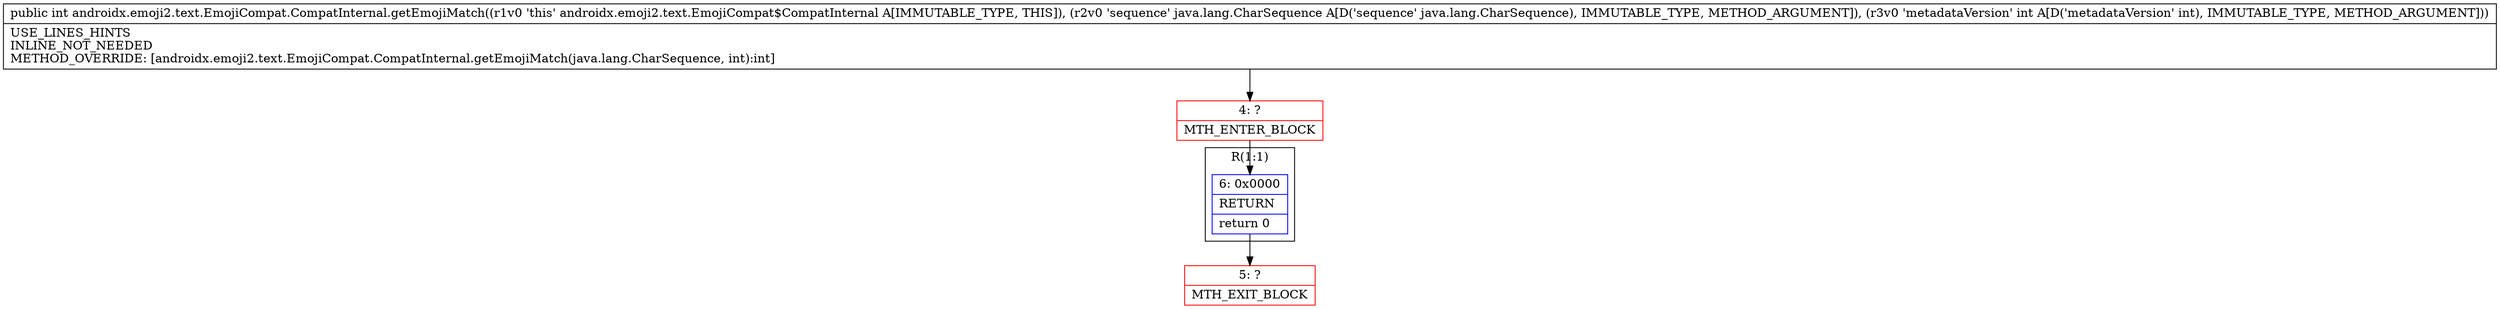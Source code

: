digraph "CFG forandroidx.emoji2.text.EmojiCompat.CompatInternal.getEmojiMatch(Ljava\/lang\/CharSequence;I)I" {
subgraph cluster_Region_1019231298 {
label = "R(1:1)";
node [shape=record,color=blue];
Node_6 [shape=record,label="{6\:\ 0x0000|RETURN\l|return 0\l}"];
}
Node_4 [shape=record,color=red,label="{4\:\ ?|MTH_ENTER_BLOCK\l}"];
Node_5 [shape=record,color=red,label="{5\:\ ?|MTH_EXIT_BLOCK\l}"];
MethodNode[shape=record,label="{public int androidx.emoji2.text.EmojiCompat.CompatInternal.getEmojiMatch((r1v0 'this' androidx.emoji2.text.EmojiCompat$CompatInternal A[IMMUTABLE_TYPE, THIS]), (r2v0 'sequence' java.lang.CharSequence A[D('sequence' java.lang.CharSequence), IMMUTABLE_TYPE, METHOD_ARGUMENT]), (r3v0 'metadataVersion' int A[D('metadataVersion' int), IMMUTABLE_TYPE, METHOD_ARGUMENT]))  | USE_LINES_HINTS\lINLINE_NOT_NEEDED\lMETHOD_OVERRIDE: [androidx.emoji2.text.EmojiCompat.CompatInternal.getEmojiMatch(java.lang.CharSequence, int):int]\l}"];
MethodNode -> Node_4;Node_6 -> Node_5;
Node_4 -> Node_6;
}

